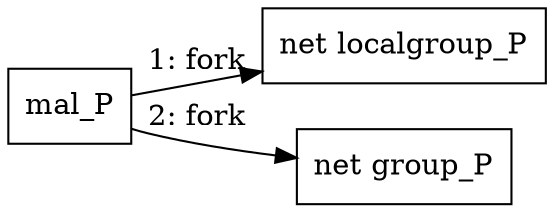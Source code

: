 digraph "T1069.002" {
rankdir="LR"
size="9"
fixedsize="false"
splines="true"
nodesep=0.3
ranksep=0
fontsize=10
overlap="scalexy"
engine= "neato"
	"mal_P" [node_type=Process shape=box]
	"net localgroup_P" [node_type=Process shape=box]
	"net group_P" [node_type=Process shape=box]
	"mal_P" -> "net localgroup_P" [label="1: fork"]
	"mal_P" -> "net group_P" [label="2: fork"]
}
